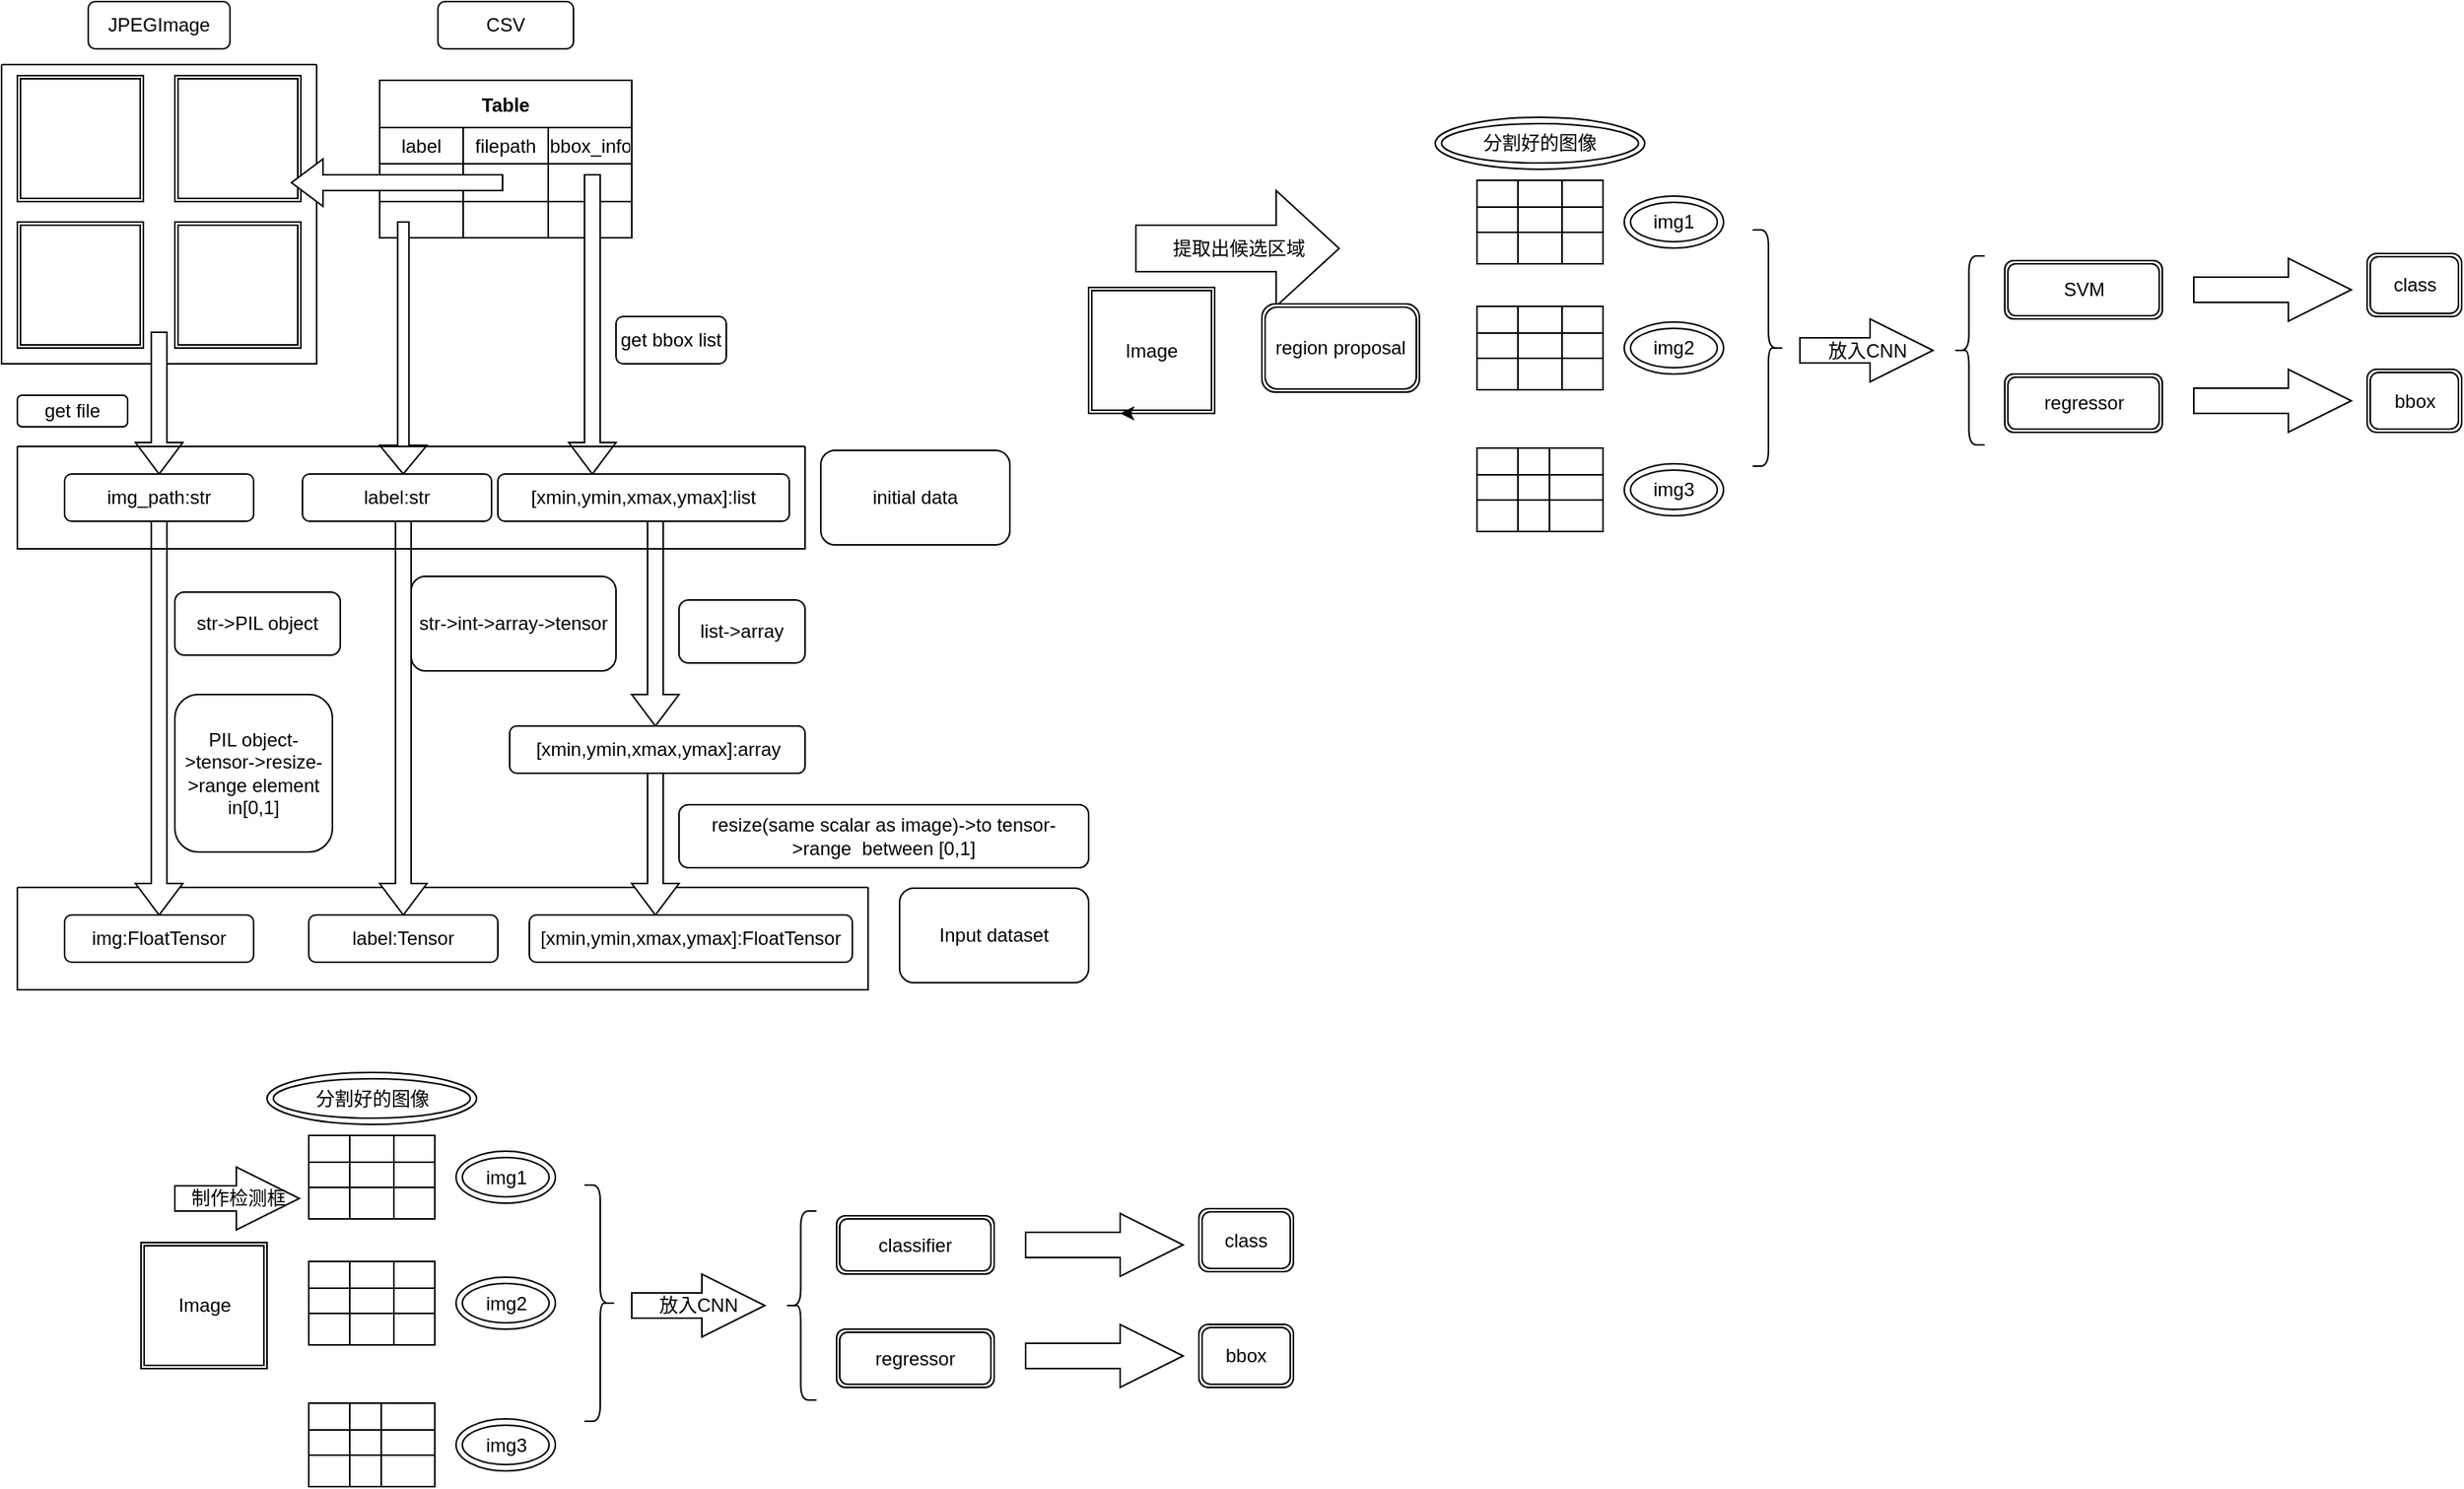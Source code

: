 <mxfile>
    <diagram id="3rcx-NlAMZFq42B-T2Et" name="第 1 页">
        <mxGraphModel dx="795" dy="983" grid="1" gridSize="10" guides="1" tooltips="1" connect="1" arrows="1" fold="1" page="1" pageScale="1" pageWidth="827" pageHeight="1169" math="0" shadow="0">
            <root>
                <mxCell id="0"/>
                <mxCell id="1" parent="0"/>
                <mxCell id="15" value="Table" style="shape=table;startSize=30;container=1;collapsible=0;childLayout=tableLayout;fontStyle=1;align=center;pointerEvents=1;" parent="1" vertex="1">
                    <mxGeometry x="380" y="150" width="160" height="100" as="geometry"/>
                </mxCell>
                <mxCell id="16" value="" style="shape=partialRectangle;html=1;whiteSpace=wrap;collapsible=0;dropTarget=0;pointerEvents=0;fillColor=none;top=0;left=0;bottom=0;right=0;points=[[0,0.5],[1,0.5]];portConstraint=eastwest;" parent="15" vertex="1">
                    <mxGeometry y="30" width="160" height="23" as="geometry"/>
                </mxCell>
                <mxCell id="17" value="label" style="shape=partialRectangle;html=1;whiteSpace=wrap;connectable=0;fillColor=none;top=0;left=0;bottom=0;right=0;overflow=hidden;pointerEvents=1;" parent="16" vertex="1">
                    <mxGeometry width="53" height="23" as="geometry">
                        <mxRectangle width="53" height="23" as="alternateBounds"/>
                    </mxGeometry>
                </mxCell>
                <mxCell id="18" value="filepath" style="shape=partialRectangle;html=1;whiteSpace=wrap;connectable=0;fillColor=none;top=0;left=0;bottom=0;right=0;overflow=hidden;pointerEvents=1;" parent="16" vertex="1">
                    <mxGeometry x="53" width="54" height="23" as="geometry">
                        <mxRectangle width="54" height="23" as="alternateBounds"/>
                    </mxGeometry>
                </mxCell>
                <mxCell id="19" value="bbox_info" style="shape=partialRectangle;html=1;whiteSpace=wrap;connectable=0;fillColor=none;top=0;left=0;bottom=0;right=0;overflow=hidden;pointerEvents=1;" parent="16" vertex="1">
                    <mxGeometry x="107" width="53" height="23" as="geometry">
                        <mxRectangle width="53" height="23" as="alternateBounds"/>
                    </mxGeometry>
                </mxCell>
                <mxCell id="20" value="" style="shape=partialRectangle;html=1;whiteSpace=wrap;collapsible=0;dropTarget=0;pointerEvents=0;fillColor=none;top=0;left=0;bottom=0;right=0;points=[[0,0.5],[1,0.5]];portConstraint=eastwest;" parent="15" vertex="1">
                    <mxGeometry y="53" width="160" height="24" as="geometry"/>
                </mxCell>
                <mxCell id="21" value="" style="shape=partialRectangle;html=1;whiteSpace=wrap;connectable=0;fillColor=none;top=0;left=0;bottom=0;right=0;overflow=hidden;pointerEvents=1;" parent="20" vertex="1">
                    <mxGeometry width="53" height="24" as="geometry">
                        <mxRectangle width="53" height="24" as="alternateBounds"/>
                    </mxGeometry>
                </mxCell>
                <mxCell id="22" value="" style="shape=partialRectangle;html=1;whiteSpace=wrap;connectable=0;fillColor=none;top=0;left=0;bottom=0;right=0;overflow=hidden;pointerEvents=1;" parent="20" vertex="1">
                    <mxGeometry x="53" width="54" height="24" as="geometry">
                        <mxRectangle width="54" height="24" as="alternateBounds"/>
                    </mxGeometry>
                </mxCell>
                <mxCell id="23" value="" style="shape=partialRectangle;html=1;whiteSpace=wrap;connectable=0;fillColor=none;top=0;left=0;bottom=0;right=0;overflow=hidden;pointerEvents=1;" parent="20" vertex="1">
                    <mxGeometry x="107" width="53" height="24" as="geometry">
                        <mxRectangle width="53" height="24" as="alternateBounds"/>
                    </mxGeometry>
                </mxCell>
                <mxCell id="24" value="" style="shape=partialRectangle;html=1;whiteSpace=wrap;collapsible=0;dropTarget=0;pointerEvents=0;fillColor=none;top=0;left=0;bottom=0;right=0;points=[[0,0.5],[1,0.5]];portConstraint=eastwest;" parent="15" vertex="1">
                    <mxGeometry y="77" width="160" height="23" as="geometry"/>
                </mxCell>
                <mxCell id="25" value="" style="shape=partialRectangle;html=1;whiteSpace=wrap;connectable=0;fillColor=none;top=0;left=0;bottom=0;right=0;overflow=hidden;pointerEvents=1;" parent="24" vertex="1">
                    <mxGeometry width="53" height="23" as="geometry">
                        <mxRectangle width="53" height="23" as="alternateBounds"/>
                    </mxGeometry>
                </mxCell>
                <mxCell id="26" value="" style="shape=partialRectangle;html=1;whiteSpace=wrap;connectable=0;fillColor=none;top=0;left=0;bottom=0;right=0;overflow=hidden;pointerEvents=1;" parent="24" vertex="1">
                    <mxGeometry x="53" width="54" height="23" as="geometry">
                        <mxRectangle width="54" height="23" as="alternateBounds"/>
                    </mxGeometry>
                </mxCell>
                <mxCell id="27" value="" style="shape=partialRectangle;html=1;whiteSpace=wrap;connectable=0;fillColor=none;top=0;left=0;bottom=0;right=0;overflow=hidden;pointerEvents=1;" parent="24" vertex="1">
                    <mxGeometry x="107" width="53" height="23" as="geometry">
                        <mxRectangle width="53" height="23" as="alternateBounds"/>
                    </mxGeometry>
                </mxCell>
                <mxCell id="30" value="" style="swimlane;startSize=0;" parent="1" vertex="1">
                    <mxGeometry x="140" y="140" width="200" height="190" as="geometry"/>
                </mxCell>
                <mxCell id="28" value="" style="shape=ext;double=1;whiteSpace=wrap;html=1;aspect=fixed;" parent="30" vertex="1">
                    <mxGeometry x="10" y="7" width="80" height="80" as="geometry"/>
                </mxCell>
                <mxCell id="32" value="" style="shape=ext;double=1;whiteSpace=wrap;html=1;aspect=fixed;" parent="30" vertex="1">
                    <mxGeometry x="110" y="7" width="80" height="80" as="geometry"/>
                </mxCell>
                <mxCell id="33" value="" style="shape=ext;double=1;whiteSpace=wrap;html=1;aspect=fixed;" parent="30" vertex="1">
                    <mxGeometry x="10" y="100" width="80" height="80" as="geometry"/>
                </mxCell>
                <mxCell id="34" value="" style="shape=ext;double=1;whiteSpace=wrap;html=1;aspect=fixed;" parent="30" vertex="1">
                    <mxGeometry x="110" y="100" width="80" height="80" as="geometry"/>
                </mxCell>
                <mxCell id="35" value="JPEGImage" style="rounded=1;whiteSpace=wrap;html=1;" parent="1" vertex="1">
                    <mxGeometry x="195" y="100" width="90" height="30" as="geometry"/>
                </mxCell>
                <mxCell id="36" value="CSV" style="rounded=1;whiteSpace=wrap;html=1;" parent="1" vertex="1">
                    <mxGeometry x="417" y="100" width="86" height="30" as="geometry"/>
                </mxCell>
                <mxCell id="37" value="" style="html=1;shadow=0;dashed=0;align=center;verticalAlign=middle;shape=mxgraph.arrows2.arrow;dy=0.67;dx=20;notch=0;rotation=90;" parent="1" vertex="1">
                    <mxGeometry x="420" y="290" width="190" height="30" as="geometry"/>
                </mxCell>
                <mxCell id="38" value="" style="html=1;shadow=0;dashed=0;align=center;verticalAlign=middle;shape=mxgraph.arrows2.arrow;dy=0.67;dx=20;notch=0;rotation=-180;" parent="1" vertex="1">
                    <mxGeometry x="324" y="200" width="134" height="30" as="geometry"/>
                </mxCell>
                <mxCell id="39" value="" style="html=1;shadow=0;dashed=0;align=center;verticalAlign=middle;shape=mxgraph.arrows2.arrow;dy=0.67;dx=20;notch=0;rotation=90;" parent="1" vertex="1">
                    <mxGeometry x="195" y="340" width="90" height="30" as="geometry"/>
                </mxCell>
                <mxCell id="40" value="get file" style="rounded=1;whiteSpace=wrap;html=1;shadow=0;dashed=0;fontFamily=Helvetica;fontSize=12;fontColor=default;strokeColor=default;fillColor=default;" parent="1" vertex="1">
                    <mxGeometry x="150" y="350" width="70" height="20" as="geometry"/>
                </mxCell>
                <mxCell id="42" value="get bbox list" style="rounded=1;whiteSpace=wrap;html=1;shadow=0;dashed=0;fontFamily=Helvetica;fontSize=12;fontColor=default;strokeColor=default;fillColor=default;" parent="1" vertex="1">
                    <mxGeometry x="530" y="300" width="70" height="30" as="geometry"/>
                </mxCell>
                <mxCell id="43" value="[xmin,ymin,xmax,ymax]:list" style="rounded=1;whiteSpace=wrap;html=1;shadow=0;dashed=0;fontFamily=Helvetica;fontSize=12;fontColor=default;strokeColor=default;fillColor=default;" parent="1" vertex="1">
                    <mxGeometry x="455" y="400" width="185" height="30" as="geometry"/>
                </mxCell>
                <mxCell id="44" value="img_path:str" style="rounded=1;whiteSpace=wrap;html=1;shadow=0;dashed=0;fontFamily=Helvetica;fontSize=12;fontColor=default;strokeColor=default;fillColor=default;" parent="1" vertex="1">
                    <mxGeometry x="180" y="400" width="120" height="30" as="geometry"/>
                </mxCell>
                <mxCell id="46" value="" style="html=1;shadow=0;dashed=0;align=center;verticalAlign=middle;shape=mxgraph.arrows2.arrow;dy=0.76;dx=18.2;direction=south;notch=0;fontFamily=Helvetica;fontSize=12;fontColor=default;strokeColor=default;fillColor=default;" parent="1" vertex="1">
                    <mxGeometry x="380" y="240" width="30" height="160" as="geometry"/>
                </mxCell>
                <mxCell id="48" value="label:str" style="rounded=1;whiteSpace=wrap;html=1;shadow=0;dashed=0;fontFamily=Helvetica;fontSize=12;fontColor=default;strokeColor=default;fillColor=default;" parent="1" vertex="1">
                    <mxGeometry x="331" y="400" width="120" height="30" as="geometry"/>
                </mxCell>
                <mxCell id="49" value="" style="swimlane;startSize=0;shadow=0;dashed=0;fontFamily=Helvetica;fontSize=12;fontColor=default;strokeColor=default;fillColor=default;html=1;" parent="1" vertex="1">
                    <mxGeometry x="150" y="662.5" width="540" height="65" as="geometry"/>
                </mxCell>
                <mxCell id="50" value="initial data" style="rounded=1;whiteSpace=wrap;html=1;shadow=0;dashed=0;fontFamily=Helvetica;fontSize=12;fontColor=default;strokeColor=default;fillColor=default;" parent="1" vertex="1">
                    <mxGeometry x="660" y="385" width="120" height="60" as="geometry"/>
                </mxCell>
                <mxCell id="51" value="" style="html=1;shadow=0;dashed=0;align=center;verticalAlign=middle;shape=mxgraph.arrows2.arrow;dy=0.67;dx=20;notch=0;rotation=90;" parent="1" vertex="1">
                    <mxGeometry x="490" y="480" width="130" height="30" as="geometry"/>
                </mxCell>
                <mxCell id="52" value="list-&amp;gt;array" style="rounded=1;whiteSpace=wrap;html=1;shadow=0;dashed=0;fontFamily=Helvetica;fontSize=12;fontColor=default;strokeColor=default;fillColor=default;" parent="1" vertex="1">
                    <mxGeometry x="570" y="480" width="80" height="40" as="geometry"/>
                </mxCell>
                <mxCell id="53" value="[xmin,ymin,xmax,ymax]:array" style="rounded=1;whiteSpace=wrap;html=1;shadow=0;dashed=0;fontFamily=Helvetica;fontSize=12;fontColor=default;strokeColor=default;fillColor=default;" parent="1" vertex="1">
                    <mxGeometry x="462.5" y="560" width="187.5" height="30" as="geometry"/>
                </mxCell>
                <mxCell id="54" value="" style="html=1;shadow=0;dashed=0;align=center;verticalAlign=middle;shape=mxgraph.arrows2.arrow;dy=0.67;dx=20;notch=0;rotation=90;" parent="1" vertex="1">
                    <mxGeometry x="270" y="540" width="250" height="30" as="geometry"/>
                </mxCell>
                <mxCell id="55" value="label:Tensor" style="rounded=1;whiteSpace=wrap;html=1;shadow=0;dashed=0;fontFamily=Helvetica;fontSize=12;fontColor=default;strokeColor=default;fillColor=default;" parent="1" vertex="1">
                    <mxGeometry x="335" y="680" width="120" height="30" as="geometry"/>
                </mxCell>
                <mxCell id="56" value="str-&amp;gt;int-&amp;gt;array-&amp;gt;tensor" style="rounded=1;whiteSpace=wrap;html=1;shadow=0;dashed=0;fontFamily=Helvetica;fontSize=12;fontColor=default;strokeColor=default;fillColor=default;" parent="1" vertex="1">
                    <mxGeometry x="400" y="465" width="130" height="60" as="geometry"/>
                </mxCell>
                <mxCell id="57" value="" style="html=1;shadow=0;dashed=0;align=center;verticalAlign=middle;shape=mxgraph.arrows2.arrow;dy=0.67;dx=20;notch=0;rotation=90;" parent="1" vertex="1">
                    <mxGeometry x="115" y="540" width="250" height="30" as="geometry"/>
                </mxCell>
                <mxCell id="58" value="str-&amp;gt;PIL object" style="rounded=1;whiteSpace=wrap;html=1;shadow=0;dashed=0;fontFamily=Helvetica;fontSize=12;fontColor=default;strokeColor=default;fillColor=default;" parent="1" vertex="1">
                    <mxGeometry x="250" y="475" width="105" height="40" as="geometry"/>
                </mxCell>
                <mxCell id="59" value="PIL object-&amp;gt;tensor-&amp;gt;resize-&amp;gt;range element in[0,1]" style="rounded=1;whiteSpace=wrap;html=1;shadow=0;dashed=0;fontFamily=Helvetica;fontSize=12;fontColor=default;strokeColor=default;fillColor=default;" parent="1" vertex="1">
                    <mxGeometry x="250" y="540" width="100" height="100" as="geometry"/>
                </mxCell>
                <mxCell id="60" value="img:FloatTensor" style="rounded=1;whiteSpace=wrap;html=1;shadow=0;dashed=0;fontFamily=Helvetica;fontSize=12;fontColor=default;strokeColor=default;fillColor=default;" parent="1" vertex="1">
                    <mxGeometry x="180" y="680" width="120" height="30" as="geometry"/>
                </mxCell>
                <mxCell id="61" value="" style="html=1;shadow=0;dashed=0;align=center;verticalAlign=middle;shape=mxgraph.arrows2.arrow;dy=0.67;dx=20;notch=0;rotation=90;" parent="1" vertex="1">
                    <mxGeometry x="510" y="620" width="90" height="30" as="geometry"/>
                </mxCell>
                <mxCell id="62" value="resize(same scalar as image)-&amp;gt;to tensor-&amp;gt;range&amp;nbsp; between [0,1]" style="rounded=1;whiteSpace=wrap;html=1;shadow=0;dashed=0;fontFamily=Helvetica;fontSize=12;fontColor=default;strokeColor=default;fillColor=default;" parent="1" vertex="1">
                    <mxGeometry x="570" y="610" width="260" height="40" as="geometry"/>
                </mxCell>
                <mxCell id="64" value="[xmin,ymin,xmax,ymax]:FloatTensor" style="rounded=1;whiteSpace=wrap;html=1;shadow=0;dashed=0;fontFamily=Helvetica;fontSize=12;fontColor=default;strokeColor=default;fillColor=default;" parent="1" vertex="1">
                    <mxGeometry x="475" y="680" width="205" height="30" as="geometry"/>
                </mxCell>
                <mxCell id="65" value="" style="swimlane;startSize=0;shadow=0;dashed=0;fontFamily=Helvetica;fontSize=12;fontColor=default;strokeColor=default;fillColor=default;html=1;" parent="1" vertex="1">
                    <mxGeometry x="150" y="382.5" width="500" height="65" as="geometry"/>
                </mxCell>
                <mxCell id="67" value="Input dataset" style="rounded=1;whiteSpace=wrap;html=1;shadow=0;dashed=0;fontFamily=Helvetica;fontSize=12;fontColor=default;strokeColor=default;fillColor=default;" parent="1" vertex="1">
                    <mxGeometry x="710" y="663" width="120" height="60" as="geometry"/>
                </mxCell>
                <mxCell id="70" value="Image" style="shape=ext;double=1;whiteSpace=wrap;html=1;aspect=fixed;" vertex="1" parent="1">
                    <mxGeometry x="228.5" y="888" width="80" height="80" as="geometry"/>
                </mxCell>
                <mxCell id="72" value="" style="shape=table;html=1;whiteSpace=wrap;startSize=0;container=1;collapsible=0;childLayout=tableLayout;" vertex="1" parent="1">
                    <mxGeometry x="335" y="820" width="80" height="53" as="geometry"/>
                </mxCell>
                <mxCell id="73" value="" style="shape=partialRectangle;html=1;whiteSpace=wrap;collapsible=0;dropTarget=0;pointerEvents=0;fillColor=none;top=0;left=0;bottom=0;right=0;points=[[0,0.5],[1,0.5]];portConstraint=eastwest;" vertex="1" parent="72">
                    <mxGeometry width="80" height="17" as="geometry"/>
                </mxCell>
                <mxCell id="74" value="" style="shape=partialRectangle;html=1;whiteSpace=wrap;connectable=0;fillColor=none;top=0;left=0;bottom=0;right=0;overflow=hidden;pointerEvents=1;" vertex="1" parent="73">
                    <mxGeometry width="26" height="17" as="geometry">
                        <mxRectangle width="26" height="17" as="alternateBounds"/>
                    </mxGeometry>
                </mxCell>
                <mxCell id="75" value="" style="shape=partialRectangle;html=1;whiteSpace=wrap;connectable=0;fillColor=none;top=0;left=0;bottom=0;right=0;overflow=hidden;pointerEvents=1;" vertex="1" parent="73">
                    <mxGeometry x="26" width="28" height="17" as="geometry">
                        <mxRectangle width="28" height="17" as="alternateBounds"/>
                    </mxGeometry>
                </mxCell>
                <mxCell id="76" value="" style="shape=partialRectangle;html=1;whiteSpace=wrap;connectable=0;fillColor=none;top=0;left=0;bottom=0;right=0;overflow=hidden;pointerEvents=1;" vertex="1" parent="73">
                    <mxGeometry x="54" width="26" height="17" as="geometry">
                        <mxRectangle width="26" height="17" as="alternateBounds"/>
                    </mxGeometry>
                </mxCell>
                <mxCell id="77" value="" style="shape=partialRectangle;html=1;whiteSpace=wrap;collapsible=0;dropTarget=0;pointerEvents=0;fillColor=none;top=0;left=0;bottom=0;right=0;points=[[0,0.5],[1,0.5]];portConstraint=eastwest;" vertex="1" parent="72">
                    <mxGeometry y="17" width="80" height="16" as="geometry"/>
                </mxCell>
                <mxCell id="78" value="" style="shape=partialRectangle;html=1;whiteSpace=wrap;connectable=0;fillColor=none;top=0;left=0;bottom=0;right=0;overflow=hidden;pointerEvents=1;" vertex="1" parent="77">
                    <mxGeometry width="26" height="16" as="geometry">
                        <mxRectangle width="26" height="16" as="alternateBounds"/>
                    </mxGeometry>
                </mxCell>
                <mxCell id="79" value="" style="shape=partialRectangle;html=1;whiteSpace=wrap;connectable=0;fillColor=none;top=0;left=0;bottom=0;right=0;overflow=hidden;pointerEvents=1;" vertex="1" parent="77">
                    <mxGeometry x="26" width="28" height="16" as="geometry">
                        <mxRectangle width="28" height="16" as="alternateBounds"/>
                    </mxGeometry>
                </mxCell>
                <mxCell id="80" value="" style="shape=partialRectangle;html=1;whiteSpace=wrap;connectable=0;fillColor=none;top=0;left=0;bottom=0;right=0;overflow=hidden;pointerEvents=1;" vertex="1" parent="77">
                    <mxGeometry x="54" width="26" height="16" as="geometry">
                        <mxRectangle width="26" height="16" as="alternateBounds"/>
                    </mxGeometry>
                </mxCell>
                <mxCell id="81" value="" style="shape=partialRectangle;html=1;whiteSpace=wrap;collapsible=0;dropTarget=0;pointerEvents=0;fillColor=none;top=0;left=0;bottom=0;right=0;points=[[0,0.5],[1,0.5]];portConstraint=eastwest;" vertex="1" parent="72">
                    <mxGeometry y="33" width="80" height="20" as="geometry"/>
                </mxCell>
                <mxCell id="82" value="" style="shape=partialRectangle;html=1;whiteSpace=wrap;connectable=0;fillColor=none;top=0;left=0;bottom=0;right=0;overflow=hidden;pointerEvents=1;" vertex="1" parent="81">
                    <mxGeometry width="26" height="20" as="geometry">
                        <mxRectangle width="26" height="20" as="alternateBounds"/>
                    </mxGeometry>
                </mxCell>
                <mxCell id="83" value="" style="shape=partialRectangle;html=1;whiteSpace=wrap;connectable=0;fillColor=none;top=0;left=0;bottom=0;right=0;overflow=hidden;pointerEvents=1;" vertex="1" parent="81">
                    <mxGeometry x="26" width="28" height="20" as="geometry">
                        <mxRectangle width="28" height="20" as="alternateBounds"/>
                    </mxGeometry>
                </mxCell>
                <mxCell id="84" value="" style="shape=partialRectangle;html=1;whiteSpace=wrap;connectable=0;fillColor=none;top=0;left=0;bottom=0;right=0;overflow=hidden;pointerEvents=1;" vertex="1" parent="81">
                    <mxGeometry x="54" width="26" height="20" as="geometry">
                        <mxRectangle width="26" height="20" as="alternateBounds"/>
                    </mxGeometry>
                </mxCell>
                <mxCell id="85" value="" style="shape=table;html=1;whiteSpace=wrap;startSize=0;container=1;collapsible=0;childLayout=tableLayout;" vertex="1" parent="1">
                    <mxGeometry x="335" y="900" width="80" height="53" as="geometry"/>
                </mxCell>
                <mxCell id="86" value="" style="shape=partialRectangle;html=1;whiteSpace=wrap;collapsible=0;dropTarget=0;pointerEvents=0;fillColor=none;top=0;left=0;bottom=0;right=0;points=[[0,0.5],[1,0.5]];portConstraint=eastwest;" vertex="1" parent="85">
                    <mxGeometry width="80" height="17" as="geometry"/>
                </mxCell>
                <mxCell id="87" value="" style="shape=partialRectangle;html=1;whiteSpace=wrap;connectable=0;fillColor=none;top=0;left=0;bottom=0;right=0;overflow=hidden;pointerEvents=1;" vertex="1" parent="86">
                    <mxGeometry width="26" height="17" as="geometry">
                        <mxRectangle width="26" height="17" as="alternateBounds"/>
                    </mxGeometry>
                </mxCell>
                <mxCell id="88" value="" style="shape=partialRectangle;html=1;whiteSpace=wrap;connectable=0;fillColor=none;top=0;left=0;bottom=0;right=0;overflow=hidden;pointerEvents=1;" vertex="1" parent="86">
                    <mxGeometry x="26" width="28" height="17" as="geometry">
                        <mxRectangle width="28" height="17" as="alternateBounds"/>
                    </mxGeometry>
                </mxCell>
                <mxCell id="89" value="" style="shape=partialRectangle;html=1;whiteSpace=wrap;connectable=0;fillColor=none;top=0;left=0;bottom=0;right=0;overflow=hidden;pointerEvents=1;" vertex="1" parent="86">
                    <mxGeometry x="54" width="26" height="17" as="geometry">
                        <mxRectangle width="26" height="17" as="alternateBounds"/>
                    </mxGeometry>
                </mxCell>
                <mxCell id="90" value="" style="shape=partialRectangle;html=1;whiteSpace=wrap;collapsible=0;dropTarget=0;pointerEvents=0;fillColor=none;top=0;left=0;bottom=0;right=0;points=[[0,0.5],[1,0.5]];portConstraint=eastwest;" vertex="1" parent="85">
                    <mxGeometry y="17" width="80" height="16" as="geometry"/>
                </mxCell>
                <mxCell id="91" value="" style="shape=partialRectangle;html=1;whiteSpace=wrap;connectable=0;fillColor=none;top=0;left=0;bottom=0;right=0;overflow=hidden;pointerEvents=1;" vertex="1" parent="90">
                    <mxGeometry width="26" height="16" as="geometry">
                        <mxRectangle width="26" height="16" as="alternateBounds"/>
                    </mxGeometry>
                </mxCell>
                <mxCell id="92" value="" style="shape=partialRectangle;html=1;whiteSpace=wrap;connectable=0;fillColor=none;top=0;left=0;bottom=0;right=0;overflow=hidden;pointerEvents=1;" vertex="1" parent="90">
                    <mxGeometry x="26" width="28" height="16" as="geometry">
                        <mxRectangle width="28" height="16" as="alternateBounds"/>
                    </mxGeometry>
                </mxCell>
                <mxCell id="93" value="" style="shape=partialRectangle;html=1;whiteSpace=wrap;connectable=0;fillColor=none;top=0;left=0;bottom=0;right=0;overflow=hidden;pointerEvents=1;" vertex="1" parent="90">
                    <mxGeometry x="54" width="26" height="16" as="geometry">
                        <mxRectangle width="26" height="16" as="alternateBounds"/>
                    </mxGeometry>
                </mxCell>
                <mxCell id="94" value="" style="shape=partialRectangle;html=1;whiteSpace=wrap;collapsible=0;dropTarget=0;pointerEvents=0;fillColor=none;top=0;left=0;bottom=0;right=0;points=[[0,0.5],[1,0.5]];portConstraint=eastwest;" vertex="1" parent="85">
                    <mxGeometry y="33" width="80" height="20" as="geometry"/>
                </mxCell>
                <mxCell id="95" value="" style="shape=partialRectangle;html=1;whiteSpace=wrap;connectable=0;fillColor=none;top=0;left=0;bottom=0;right=0;overflow=hidden;pointerEvents=1;" vertex="1" parent="94">
                    <mxGeometry width="26" height="20" as="geometry">
                        <mxRectangle width="26" height="20" as="alternateBounds"/>
                    </mxGeometry>
                </mxCell>
                <mxCell id="96" value="" style="shape=partialRectangle;html=1;whiteSpace=wrap;connectable=0;fillColor=none;top=0;left=0;bottom=0;right=0;overflow=hidden;pointerEvents=1;" vertex="1" parent="94">
                    <mxGeometry x="26" width="28" height="20" as="geometry">
                        <mxRectangle width="28" height="20" as="alternateBounds"/>
                    </mxGeometry>
                </mxCell>
                <mxCell id="97" value="" style="shape=partialRectangle;html=1;whiteSpace=wrap;connectable=0;fillColor=none;top=0;left=0;bottom=0;right=0;overflow=hidden;pointerEvents=1;" vertex="1" parent="94">
                    <mxGeometry x="54" width="26" height="20" as="geometry">
                        <mxRectangle width="26" height="20" as="alternateBounds"/>
                    </mxGeometry>
                </mxCell>
                <mxCell id="98" value="" style="shape=table;html=1;whiteSpace=wrap;startSize=0;container=1;collapsible=0;childLayout=tableLayout;" vertex="1" parent="1">
                    <mxGeometry x="335" y="990" width="80" height="53" as="geometry"/>
                </mxCell>
                <mxCell id="99" value="" style="shape=partialRectangle;html=1;whiteSpace=wrap;collapsible=0;dropTarget=0;pointerEvents=0;fillColor=none;top=0;left=0;bottom=0;right=0;points=[[0,0.5],[1,0.5]];portConstraint=eastwest;" vertex="1" parent="98">
                    <mxGeometry width="80" height="17" as="geometry"/>
                </mxCell>
                <mxCell id="100" value="" style="shape=partialRectangle;html=1;whiteSpace=wrap;connectable=0;fillColor=none;top=0;left=0;bottom=0;right=0;overflow=hidden;pointerEvents=1;" vertex="1" parent="99">
                    <mxGeometry width="26" height="17" as="geometry">
                        <mxRectangle width="26" height="17" as="alternateBounds"/>
                    </mxGeometry>
                </mxCell>
                <mxCell id="101" value="" style="shape=partialRectangle;html=1;whiteSpace=wrap;connectable=0;fillColor=none;top=0;left=0;bottom=0;right=0;overflow=hidden;pointerEvents=1;" vertex="1" parent="99">
                    <mxGeometry x="26" width="20" height="17" as="geometry">
                        <mxRectangle width="20" height="17" as="alternateBounds"/>
                    </mxGeometry>
                </mxCell>
                <mxCell id="102" value="" style="shape=partialRectangle;html=1;whiteSpace=wrap;connectable=0;fillColor=none;top=0;left=0;bottom=0;right=0;overflow=hidden;pointerEvents=1;" vertex="1" parent="99">
                    <mxGeometry x="46" width="34" height="17" as="geometry">
                        <mxRectangle width="34" height="17" as="alternateBounds"/>
                    </mxGeometry>
                </mxCell>
                <mxCell id="103" value="" style="shape=partialRectangle;html=1;whiteSpace=wrap;collapsible=0;dropTarget=0;pointerEvents=0;fillColor=none;top=0;left=0;bottom=0;right=0;points=[[0,0.5],[1,0.5]];portConstraint=eastwest;" vertex="1" parent="98">
                    <mxGeometry y="17" width="80" height="16" as="geometry"/>
                </mxCell>
                <mxCell id="104" value="" style="shape=partialRectangle;html=1;whiteSpace=wrap;connectable=0;fillColor=none;top=0;left=0;bottom=0;right=0;overflow=hidden;pointerEvents=1;" vertex="1" parent="103">
                    <mxGeometry width="26" height="16" as="geometry">
                        <mxRectangle width="26" height="16" as="alternateBounds"/>
                    </mxGeometry>
                </mxCell>
                <mxCell id="105" value="" style="shape=partialRectangle;html=1;whiteSpace=wrap;connectable=0;fillColor=none;top=0;left=0;bottom=0;right=0;overflow=hidden;pointerEvents=1;" vertex="1" parent="103">
                    <mxGeometry x="26" width="20" height="16" as="geometry">
                        <mxRectangle width="20" height="16" as="alternateBounds"/>
                    </mxGeometry>
                </mxCell>
                <mxCell id="106" value="" style="shape=partialRectangle;html=1;whiteSpace=wrap;connectable=0;fillColor=none;top=0;left=0;bottom=0;right=0;overflow=hidden;pointerEvents=1;" vertex="1" parent="103">
                    <mxGeometry x="46" width="34" height="16" as="geometry">
                        <mxRectangle width="34" height="16" as="alternateBounds"/>
                    </mxGeometry>
                </mxCell>
                <mxCell id="107" value="" style="shape=partialRectangle;html=1;whiteSpace=wrap;collapsible=0;dropTarget=0;pointerEvents=0;fillColor=none;top=0;left=0;bottom=0;right=0;points=[[0,0.5],[1,0.5]];portConstraint=eastwest;" vertex="1" parent="98">
                    <mxGeometry y="33" width="80" height="20" as="geometry"/>
                </mxCell>
                <mxCell id="108" value="" style="shape=partialRectangle;html=1;whiteSpace=wrap;connectable=0;fillColor=none;top=0;left=0;bottom=0;right=0;overflow=hidden;pointerEvents=1;" vertex="1" parent="107">
                    <mxGeometry width="26" height="20" as="geometry">
                        <mxRectangle width="26" height="20" as="alternateBounds"/>
                    </mxGeometry>
                </mxCell>
                <mxCell id="109" value="" style="shape=partialRectangle;html=1;whiteSpace=wrap;connectable=0;fillColor=none;top=0;left=0;bottom=0;right=0;overflow=hidden;pointerEvents=1;" vertex="1" parent="107">
                    <mxGeometry x="26" width="20" height="20" as="geometry">
                        <mxRectangle width="20" height="20" as="alternateBounds"/>
                    </mxGeometry>
                </mxCell>
                <mxCell id="110" value="" style="shape=partialRectangle;html=1;whiteSpace=wrap;connectable=0;fillColor=none;top=0;left=0;bottom=0;right=0;overflow=hidden;pointerEvents=1;" vertex="1" parent="107">
                    <mxGeometry x="46" width="34" height="20" as="geometry">
                        <mxRectangle width="34" height="20" as="alternateBounds"/>
                    </mxGeometry>
                </mxCell>
                <mxCell id="124" value="分割好的图像" style="ellipse;shape=doubleEllipse;whiteSpace=wrap;html=1;" vertex="1" parent="1">
                    <mxGeometry x="308.5" y="780" width="133" height="33" as="geometry"/>
                </mxCell>
                <mxCell id="138" value="img1" style="ellipse;shape=doubleEllipse;whiteSpace=wrap;html=1;" vertex="1" parent="1">
                    <mxGeometry x="428.5" y="830" width="63" height="33" as="geometry"/>
                </mxCell>
                <mxCell id="139" value="img2" style="ellipse;shape=doubleEllipse;whiteSpace=wrap;html=1;" vertex="1" parent="1">
                    <mxGeometry x="428.5" y="910" width="63" height="33" as="geometry"/>
                </mxCell>
                <mxCell id="140" value="img3" style="ellipse;shape=doubleEllipse;whiteSpace=wrap;html=1;" vertex="1" parent="1">
                    <mxGeometry x="428.5" y="1000" width="63" height="33" as="geometry"/>
                </mxCell>
                <mxCell id="141" value="放入CNN" style="html=1;shadow=0;dashed=0;align=center;verticalAlign=middle;shape=mxgraph.arrows2.arrow;dy=0.6;dx=40;notch=0;" vertex="1" parent="1">
                    <mxGeometry x="540" y="908" width="84.5" height="40" as="geometry"/>
                </mxCell>
                <mxCell id="143" value="" style="shape=curlyBracket;whiteSpace=wrap;html=1;rounded=1;" vertex="1" parent="1">
                    <mxGeometry x="637.25" y="868" width="20" height="120" as="geometry"/>
                </mxCell>
                <mxCell id="144" value="" style="shape=curlyBracket;whiteSpace=wrap;html=1;rounded=1;flipH=1;" vertex="1" parent="1">
                    <mxGeometry x="510" y="851.5" width="20" height="150" as="geometry"/>
                </mxCell>
                <mxCell id="145" value="classifier" style="shape=ext;double=1;rounded=1;whiteSpace=wrap;html=1;" vertex="1" parent="1">
                    <mxGeometry x="670" y="871" width="100" height="37" as="geometry"/>
                </mxCell>
                <mxCell id="146" value="regressor" style="shape=ext;double=1;rounded=1;whiteSpace=wrap;html=1;" vertex="1" parent="1">
                    <mxGeometry x="670" y="943" width="100" height="37" as="geometry"/>
                </mxCell>
                <mxCell id="147" value="" style="html=1;shadow=0;dashed=0;align=center;verticalAlign=middle;shape=mxgraph.arrows2.arrow;dy=0.6;dx=40;notch=0;" vertex="1" parent="1">
                    <mxGeometry x="790" y="940" width="100" height="40" as="geometry"/>
                </mxCell>
                <mxCell id="148" value="" style="html=1;shadow=0;dashed=0;align=center;verticalAlign=middle;shape=mxgraph.arrows2.arrow;dy=0.6;dx=40;notch=0;" vertex="1" parent="1">
                    <mxGeometry x="790" y="869.5" width="100" height="40" as="geometry"/>
                </mxCell>
                <mxCell id="149" value="class" style="shape=ext;double=1;rounded=1;whiteSpace=wrap;html=1;" vertex="1" parent="1">
                    <mxGeometry x="900" y="866.5" width="60" height="40" as="geometry"/>
                </mxCell>
                <mxCell id="150" value="bbox" style="shape=ext;double=1;rounded=1;whiteSpace=wrap;html=1;" vertex="1" parent="1">
                    <mxGeometry x="900" y="940" width="60" height="40" as="geometry"/>
                </mxCell>
                <mxCell id="151" value="制作检测框" style="html=1;shadow=0;dashed=0;align=center;verticalAlign=middle;shape=mxgraph.arrows2.arrow;dy=0.6;dx=40;notch=0;" vertex="1" parent="1">
                    <mxGeometry x="250" y="840" width="79" height="40" as="geometry"/>
                </mxCell>
                <mxCell id="206" value="Image" style="shape=ext;double=1;whiteSpace=wrap;html=1;aspect=fixed;" vertex="1" parent="1">
                    <mxGeometry x="830" y="281.5" width="80" height="80" as="geometry"/>
                </mxCell>
                <mxCell id="207" value="" style="shape=table;html=1;whiteSpace=wrap;startSize=0;container=1;collapsible=0;childLayout=tableLayout;" vertex="1" parent="1">
                    <mxGeometry x="1076.5" y="213.5" width="80" height="53" as="geometry"/>
                </mxCell>
                <mxCell id="208" value="" style="shape=partialRectangle;html=1;whiteSpace=wrap;collapsible=0;dropTarget=0;pointerEvents=0;fillColor=none;top=0;left=0;bottom=0;right=0;points=[[0,0.5],[1,0.5]];portConstraint=eastwest;" vertex="1" parent="207">
                    <mxGeometry width="80" height="17" as="geometry"/>
                </mxCell>
                <mxCell id="209" value="" style="shape=partialRectangle;html=1;whiteSpace=wrap;connectable=0;fillColor=none;top=0;left=0;bottom=0;right=0;overflow=hidden;pointerEvents=1;" vertex="1" parent="208">
                    <mxGeometry width="26" height="17" as="geometry">
                        <mxRectangle width="26" height="17" as="alternateBounds"/>
                    </mxGeometry>
                </mxCell>
                <mxCell id="210" value="" style="shape=partialRectangle;html=1;whiteSpace=wrap;connectable=0;fillColor=none;top=0;left=0;bottom=0;right=0;overflow=hidden;pointerEvents=1;" vertex="1" parent="208">
                    <mxGeometry x="26" width="28" height="17" as="geometry">
                        <mxRectangle width="28" height="17" as="alternateBounds"/>
                    </mxGeometry>
                </mxCell>
                <mxCell id="211" value="" style="shape=partialRectangle;html=1;whiteSpace=wrap;connectable=0;fillColor=none;top=0;left=0;bottom=0;right=0;overflow=hidden;pointerEvents=1;" vertex="1" parent="208">
                    <mxGeometry x="54" width="26" height="17" as="geometry">
                        <mxRectangle width="26" height="17" as="alternateBounds"/>
                    </mxGeometry>
                </mxCell>
                <mxCell id="212" value="" style="shape=partialRectangle;html=1;whiteSpace=wrap;collapsible=0;dropTarget=0;pointerEvents=0;fillColor=none;top=0;left=0;bottom=0;right=0;points=[[0,0.5],[1,0.5]];portConstraint=eastwest;" vertex="1" parent="207">
                    <mxGeometry y="17" width="80" height="16" as="geometry"/>
                </mxCell>
                <mxCell id="213" value="" style="shape=partialRectangle;html=1;whiteSpace=wrap;connectable=0;fillColor=none;top=0;left=0;bottom=0;right=0;overflow=hidden;pointerEvents=1;" vertex="1" parent="212">
                    <mxGeometry width="26" height="16" as="geometry">
                        <mxRectangle width="26" height="16" as="alternateBounds"/>
                    </mxGeometry>
                </mxCell>
                <mxCell id="214" value="" style="shape=partialRectangle;html=1;whiteSpace=wrap;connectable=0;fillColor=none;top=0;left=0;bottom=0;right=0;overflow=hidden;pointerEvents=1;" vertex="1" parent="212">
                    <mxGeometry x="26" width="28" height="16" as="geometry">
                        <mxRectangle width="28" height="16" as="alternateBounds"/>
                    </mxGeometry>
                </mxCell>
                <mxCell id="215" value="" style="shape=partialRectangle;html=1;whiteSpace=wrap;connectable=0;fillColor=none;top=0;left=0;bottom=0;right=0;overflow=hidden;pointerEvents=1;" vertex="1" parent="212">
                    <mxGeometry x="54" width="26" height="16" as="geometry">
                        <mxRectangle width="26" height="16" as="alternateBounds"/>
                    </mxGeometry>
                </mxCell>
                <mxCell id="216" value="" style="shape=partialRectangle;html=1;whiteSpace=wrap;collapsible=0;dropTarget=0;pointerEvents=0;fillColor=none;top=0;left=0;bottom=0;right=0;points=[[0,0.5],[1,0.5]];portConstraint=eastwest;" vertex="1" parent="207">
                    <mxGeometry y="33" width="80" height="20" as="geometry"/>
                </mxCell>
                <mxCell id="217" value="" style="shape=partialRectangle;html=1;whiteSpace=wrap;connectable=0;fillColor=none;top=0;left=0;bottom=0;right=0;overflow=hidden;pointerEvents=1;" vertex="1" parent="216">
                    <mxGeometry width="26" height="20" as="geometry">
                        <mxRectangle width="26" height="20" as="alternateBounds"/>
                    </mxGeometry>
                </mxCell>
                <mxCell id="218" value="" style="shape=partialRectangle;html=1;whiteSpace=wrap;connectable=0;fillColor=none;top=0;left=0;bottom=0;right=0;overflow=hidden;pointerEvents=1;" vertex="1" parent="216">
                    <mxGeometry x="26" width="28" height="20" as="geometry">
                        <mxRectangle width="28" height="20" as="alternateBounds"/>
                    </mxGeometry>
                </mxCell>
                <mxCell id="219" value="" style="shape=partialRectangle;html=1;whiteSpace=wrap;connectable=0;fillColor=none;top=0;left=0;bottom=0;right=0;overflow=hidden;pointerEvents=1;" vertex="1" parent="216">
                    <mxGeometry x="54" width="26" height="20" as="geometry">
                        <mxRectangle width="26" height="20" as="alternateBounds"/>
                    </mxGeometry>
                </mxCell>
                <mxCell id="220" value="" style="shape=table;html=1;whiteSpace=wrap;startSize=0;container=1;collapsible=0;childLayout=tableLayout;" vertex="1" parent="1">
                    <mxGeometry x="1076.5" y="293.5" width="80" height="53" as="geometry"/>
                </mxCell>
                <mxCell id="221" value="" style="shape=partialRectangle;html=1;whiteSpace=wrap;collapsible=0;dropTarget=0;pointerEvents=0;fillColor=none;top=0;left=0;bottom=0;right=0;points=[[0,0.5],[1,0.5]];portConstraint=eastwest;" vertex="1" parent="220">
                    <mxGeometry width="80" height="17" as="geometry"/>
                </mxCell>
                <mxCell id="222" value="" style="shape=partialRectangle;html=1;whiteSpace=wrap;connectable=0;fillColor=none;top=0;left=0;bottom=0;right=0;overflow=hidden;pointerEvents=1;" vertex="1" parent="221">
                    <mxGeometry width="26" height="17" as="geometry">
                        <mxRectangle width="26" height="17" as="alternateBounds"/>
                    </mxGeometry>
                </mxCell>
                <mxCell id="223" value="" style="shape=partialRectangle;html=1;whiteSpace=wrap;connectable=0;fillColor=none;top=0;left=0;bottom=0;right=0;overflow=hidden;pointerEvents=1;" vertex="1" parent="221">
                    <mxGeometry x="26" width="28" height="17" as="geometry">
                        <mxRectangle width="28" height="17" as="alternateBounds"/>
                    </mxGeometry>
                </mxCell>
                <mxCell id="224" value="" style="shape=partialRectangle;html=1;whiteSpace=wrap;connectable=0;fillColor=none;top=0;left=0;bottom=0;right=0;overflow=hidden;pointerEvents=1;" vertex="1" parent="221">
                    <mxGeometry x="54" width="26" height="17" as="geometry">
                        <mxRectangle width="26" height="17" as="alternateBounds"/>
                    </mxGeometry>
                </mxCell>
                <mxCell id="225" value="" style="shape=partialRectangle;html=1;whiteSpace=wrap;collapsible=0;dropTarget=0;pointerEvents=0;fillColor=none;top=0;left=0;bottom=0;right=0;points=[[0,0.5],[1,0.5]];portConstraint=eastwest;" vertex="1" parent="220">
                    <mxGeometry y="17" width="80" height="16" as="geometry"/>
                </mxCell>
                <mxCell id="226" value="" style="shape=partialRectangle;html=1;whiteSpace=wrap;connectable=0;fillColor=none;top=0;left=0;bottom=0;right=0;overflow=hidden;pointerEvents=1;" vertex="1" parent="225">
                    <mxGeometry width="26" height="16" as="geometry">
                        <mxRectangle width="26" height="16" as="alternateBounds"/>
                    </mxGeometry>
                </mxCell>
                <mxCell id="227" value="" style="shape=partialRectangle;html=1;whiteSpace=wrap;connectable=0;fillColor=none;top=0;left=0;bottom=0;right=0;overflow=hidden;pointerEvents=1;" vertex="1" parent="225">
                    <mxGeometry x="26" width="28" height="16" as="geometry">
                        <mxRectangle width="28" height="16" as="alternateBounds"/>
                    </mxGeometry>
                </mxCell>
                <mxCell id="228" value="" style="shape=partialRectangle;html=1;whiteSpace=wrap;connectable=0;fillColor=none;top=0;left=0;bottom=0;right=0;overflow=hidden;pointerEvents=1;" vertex="1" parent="225">
                    <mxGeometry x="54" width="26" height="16" as="geometry">
                        <mxRectangle width="26" height="16" as="alternateBounds"/>
                    </mxGeometry>
                </mxCell>
                <mxCell id="229" value="" style="shape=partialRectangle;html=1;whiteSpace=wrap;collapsible=0;dropTarget=0;pointerEvents=0;fillColor=none;top=0;left=0;bottom=0;right=0;points=[[0,0.5],[1,0.5]];portConstraint=eastwest;" vertex="1" parent="220">
                    <mxGeometry y="33" width="80" height="20" as="geometry"/>
                </mxCell>
                <mxCell id="230" value="" style="shape=partialRectangle;html=1;whiteSpace=wrap;connectable=0;fillColor=none;top=0;left=0;bottom=0;right=0;overflow=hidden;pointerEvents=1;" vertex="1" parent="229">
                    <mxGeometry width="26" height="20" as="geometry">
                        <mxRectangle width="26" height="20" as="alternateBounds"/>
                    </mxGeometry>
                </mxCell>
                <mxCell id="231" value="" style="shape=partialRectangle;html=1;whiteSpace=wrap;connectable=0;fillColor=none;top=0;left=0;bottom=0;right=0;overflow=hidden;pointerEvents=1;" vertex="1" parent="229">
                    <mxGeometry x="26" width="28" height="20" as="geometry">
                        <mxRectangle width="28" height="20" as="alternateBounds"/>
                    </mxGeometry>
                </mxCell>
                <mxCell id="232" value="" style="shape=partialRectangle;html=1;whiteSpace=wrap;connectable=0;fillColor=none;top=0;left=0;bottom=0;right=0;overflow=hidden;pointerEvents=1;" vertex="1" parent="229">
                    <mxGeometry x="54" width="26" height="20" as="geometry">
                        <mxRectangle width="26" height="20" as="alternateBounds"/>
                    </mxGeometry>
                </mxCell>
                <mxCell id="233" value="" style="shape=table;html=1;whiteSpace=wrap;startSize=0;container=1;collapsible=0;childLayout=tableLayout;" vertex="1" parent="1">
                    <mxGeometry x="1076.5" y="383.5" width="80" height="53" as="geometry"/>
                </mxCell>
                <mxCell id="234" value="" style="shape=partialRectangle;html=1;whiteSpace=wrap;collapsible=0;dropTarget=0;pointerEvents=0;fillColor=none;top=0;left=0;bottom=0;right=0;points=[[0,0.5],[1,0.5]];portConstraint=eastwest;" vertex="1" parent="233">
                    <mxGeometry width="80" height="17" as="geometry"/>
                </mxCell>
                <mxCell id="235" value="" style="shape=partialRectangle;html=1;whiteSpace=wrap;connectable=0;fillColor=none;top=0;left=0;bottom=0;right=0;overflow=hidden;pointerEvents=1;" vertex="1" parent="234">
                    <mxGeometry width="26" height="17" as="geometry">
                        <mxRectangle width="26" height="17" as="alternateBounds"/>
                    </mxGeometry>
                </mxCell>
                <mxCell id="236" value="" style="shape=partialRectangle;html=1;whiteSpace=wrap;connectable=0;fillColor=none;top=0;left=0;bottom=0;right=0;overflow=hidden;pointerEvents=1;" vertex="1" parent="234">
                    <mxGeometry x="26" width="20" height="17" as="geometry">
                        <mxRectangle width="20" height="17" as="alternateBounds"/>
                    </mxGeometry>
                </mxCell>
                <mxCell id="237" value="" style="shape=partialRectangle;html=1;whiteSpace=wrap;connectable=0;fillColor=none;top=0;left=0;bottom=0;right=0;overflow=hidden;pointerEvents=1;" vertex="1" parent="234">
                    <mxGeometry x="46" width="34" height="17" as="geometry">
                        <mxRectangle width="34" height="17" as="alternateBounds"/>
                    </mxGeometry>
                </mxCell>
                <mxCell id="238" value="" style="shape=partialRectangle;html=1;whiteSpace=wrap;collapsible=0;dropTarget=0;pointerEvents=0;fillColor=none;top=0;left=0;bottom=0;right=0;points=[[0,0.5],[1,0.5]];portConstraint=eastwest;" vertex="1" parent="233">
                    <mxGeometry y="17" width="80" height="16" as="geometry"/>
                </mxCell>
                <mxCell id="239" value="" style="shape=partialRectangle;html=1;whiteSpace=wrap;connectable=0;fillColor=none;top=0;left=0;bottom=0;right=0;overflow=hidden;pointerEvents=1;" vertex="1" parent="238">
                    <mxGeometry width="26" height="16" as="geometry">
                        <mxRectangle width="26" height="16" as="alternateBounds"/>
                    </mxGeometry>
                </mxCell>
                <mxCell id="240" value="" style="shape=partialRectangle;html=1;whiteSpace=wrap;connectable=0;fillColor=none;top=0;left=0;bottom=0;right=0;overflow=hidden;pointerEvents=1;" vertex="1" parent="238">
                    <mxGeometry x="26" width="20" height="16" as="geometry">
                        <mxRectangle width="20" height="16" as="alternateBounds"/>
                    </mxGeometry>
                </mxCell>
                <mxCell id="241" value="" style="shape=partialRectangle;html=1;whiteSpace=wrap;connectable=0;fillColor=none;top=0;left=0;bottom=0;right=0;overflow=hidden;pointerEvents=1;" vertex="1" parent="238">
                    <mxGeometry x="46" width="34" height="16" as="geometry">
                        <mxRectangle width="34" height="16" as="alternateBounds"/>
                    </mxGeometry>
                </mxCell>
                <mxCell id="242" value="" style="shape=partialRectangle;html=1;whiteSpace=wrap;collapsible=0;dropTarget=0;pointerEvents=0;fillColor=none;top=0;left=0;bottom=0;right=0;points=[[0,0.5],[1,0.5]];portConstraint=eastwest;" vertex="1" parent="233">
                    <mxGeometry y="33" width="80" height="20" as="geometry"/>
                </mxCell>
                <mxCell id="243" value="" style="shape=partialRectangle;html=1;whiteSpace=wrap;connectable=0;fillColor=none;top=0;left=0;bottom=0;right=0;overflow=hidden;pointerEvents=1;" vertex="1" parent="242">
                    <mxGeometry width="26" height="20" as="geometry">
                        <mxRectangle width="26" height="20" as="alternateBounds"/>
                    </mxGeometry>
                </mxCell>
                <mxCell id="244" value="" style="shape=partialRectangle;html=1;whiteSpace=wrap;connectable=0;fillColor=none;top=0;left=0;bottom=0;right=0;overflow=hidden;pointerEvents=1;" vertex="1" parent="242">
                    <mxGeometry x="26" width="20" height="20" as="geometry">
                        <mxRectangle width="20" height="20" as="alternateBounds"/>
                    </mxGeometry>
                </mxCell>
                <mxCell id="245" value="" style="shape=partialRectangle;html=1;whiteSpace=wrap;connectable=0;fillColor=none;top=0;left=0;bottom=0;right=0;overflow=hidden;pointerEvents=1;" vertex="1" parent="242">
                    <mxGeometry x="46" width="34" height="20" as="geometry">
                        <mxRectangle width="34" height="20" as="alternateBounds"/>
                    </mxGeometry>
                </mxCell>
                <mxCell id="246" value="分割好的图像" style="ellipse;shape=doubleEllipse;whiteSpace=wrap;html=1;" vertex="1" parent="1">
                    <mxGeometry x="1050" y="173.5" width="133" height="33" as="geometry"/>
                </mxCell>
                <mxCell id="247" value="img1" style="ellipse;shape=doubleEllipse;whiteSpace=wrap;html=1;" vertex="1" parent="1">
                    <mxGeometry x="1170" y="223.5" width="63" height="33" as="geometry"/>
                </mxCell>
                <mxCell id="248" value="img2" style="ellipse;shape=doubleEllipse;whiteSpace=wrap;html=1;" vertex="1" parent="1">
                    <mxGeometry x="1170" y="303.5" width="63" height="33" as="geometry"/>
                </mxCell>
                <mxCell id="249" value="img3" style="ellipse;shape=doubleEllipse;whiteSpace=wrap;html=1;" vertex="1" parent="1">
                    <mxGeometry x="1170" y="393.5" width="63" height="33" as="geometry"/>
                </mxCell>
                <mxCell id="250" value="放入CNN" style="html=1;shadow=0;dashed=0;align=center;verticalAlign=middle;shape=mxgraph.arrows2.arrow;dy=0.6;dx=40;notch=0;" vertex="1" parent="1">
                    <mxGeometry x="1281.5" y="301.5" width="84.5" height="40" as="geometry"/>
                </mxCell>
                <mxCell id="251" value="" style="shape=curlyBracket;whiteSpace=wrap;html=1;rounded=1;" vertex="1" parent="1">
                    <mxGeometry x="1378.75" y="261.5" width="20" height="120" as="geometry"/>
                </mxCell>
                <mxCell id="252" value="" style="shape=curlyBracket;whiteSpace=wrap;html=1;rounded=1;flipH=1;" vertex="1" parent="1">
                    <mxGeometry x="1251.5" y="245" width="20" height="150" as="geometry"/>
                </mxCell>
                <mxCell id="253" value="SVM" style="shape=ext;double=1;rounded=1;whiteSpace=wrap;html=1;" vertex="1" parent="1">
                    <mxGeometry x="1411.5" y="264.5" width="100" height="37" as="geometry"/>
                </mxCell>
                <mxCell id="254" value="regressor" style="shape=ext;double=1;rounded=1;whiteSpace=wrap;html=1;" vertex="1" parent="1">
                    <mxGeometry x="1411.5" y="336.5" width="100" height="37" as="geometry"/>
                </mxCell>
                <mxCell id="255" value="" style="html=1;shadow=0;dashed=0;align=center;verticalAlign=middle;shape=mxgraph.arrows2.arrow;dy=0.6;dx=40;notch=0;" vertex="1" parent="1">
                    <mxGeometry x="1531.5" y="333.5" width="100" height="40" as="geometry"/>
                </mxCell>
                <mxCell id="256" value="" style="html=1;shadow=0;dashed=0;align=center;verticalAlign=middle;shape=mxgraph.arrows2.arrow;dy=0.6;dx=40;notch=0;" vertex="1" parent="1">
                    <mxGeometry x="1531.5" y="263" width="100" height="40" as="geometry"/>
                </mxCell>
                <mxCell id="257" value="class" style="shape=ext;double=1;rounded=1;whiteSpace=wrap;html=1;" vertex="1" parent="1">
                    <mxGeometry x="1641.5" y="260" width="60" height="40" as="geometry"/>
                </mxCell>
                <mxCell id="258" value="bbox" style="shape=ext;double=1;rounded=1;whiteSpace=wrap;html=1;" vertex="1" parent="1">
                    <mxGeometry x="1641.5" y="333.5" width="60" height="40" as="geometry"/>
                </mxCell>
                <mxCell id="259" value="提取出候选区域" style="html=1;shadow=0;dashed=0;align=center;verticalAlign=middle;shape=mxgraph.arrows2.arrow;dy=0.6;dx=40;notch=0;" vertex="1" parent="1">
                    <mxGeometry x="860" y="220" width="129" height="73.5" as="geometry"/>
                </mxCell>
                <mxCell id="260" style="edgeStyle=none;html=1;exitX=0.5;exitY=1;exitDx=0;exitDy=0;entryX=0.25;entryY=1;entryDx=0;entryDy=0;" edge="1" parent="1" source="206" target="206">
                    <mxGeometry relative="1" as="geometry"/>
                </mxCell>
                <mxCell id="261" value="region proposal" style="shape=ext;double=1;rounded=1;whiteSpace=wrap;html=1;" vertex="1" parent="1">
                    <mxGeometry x="940" y="292" width="100" height="56" as="geometry"/>
                </mxCell>
            </root>
        </mxGraphModel>
    </diagram>
</mxfile>